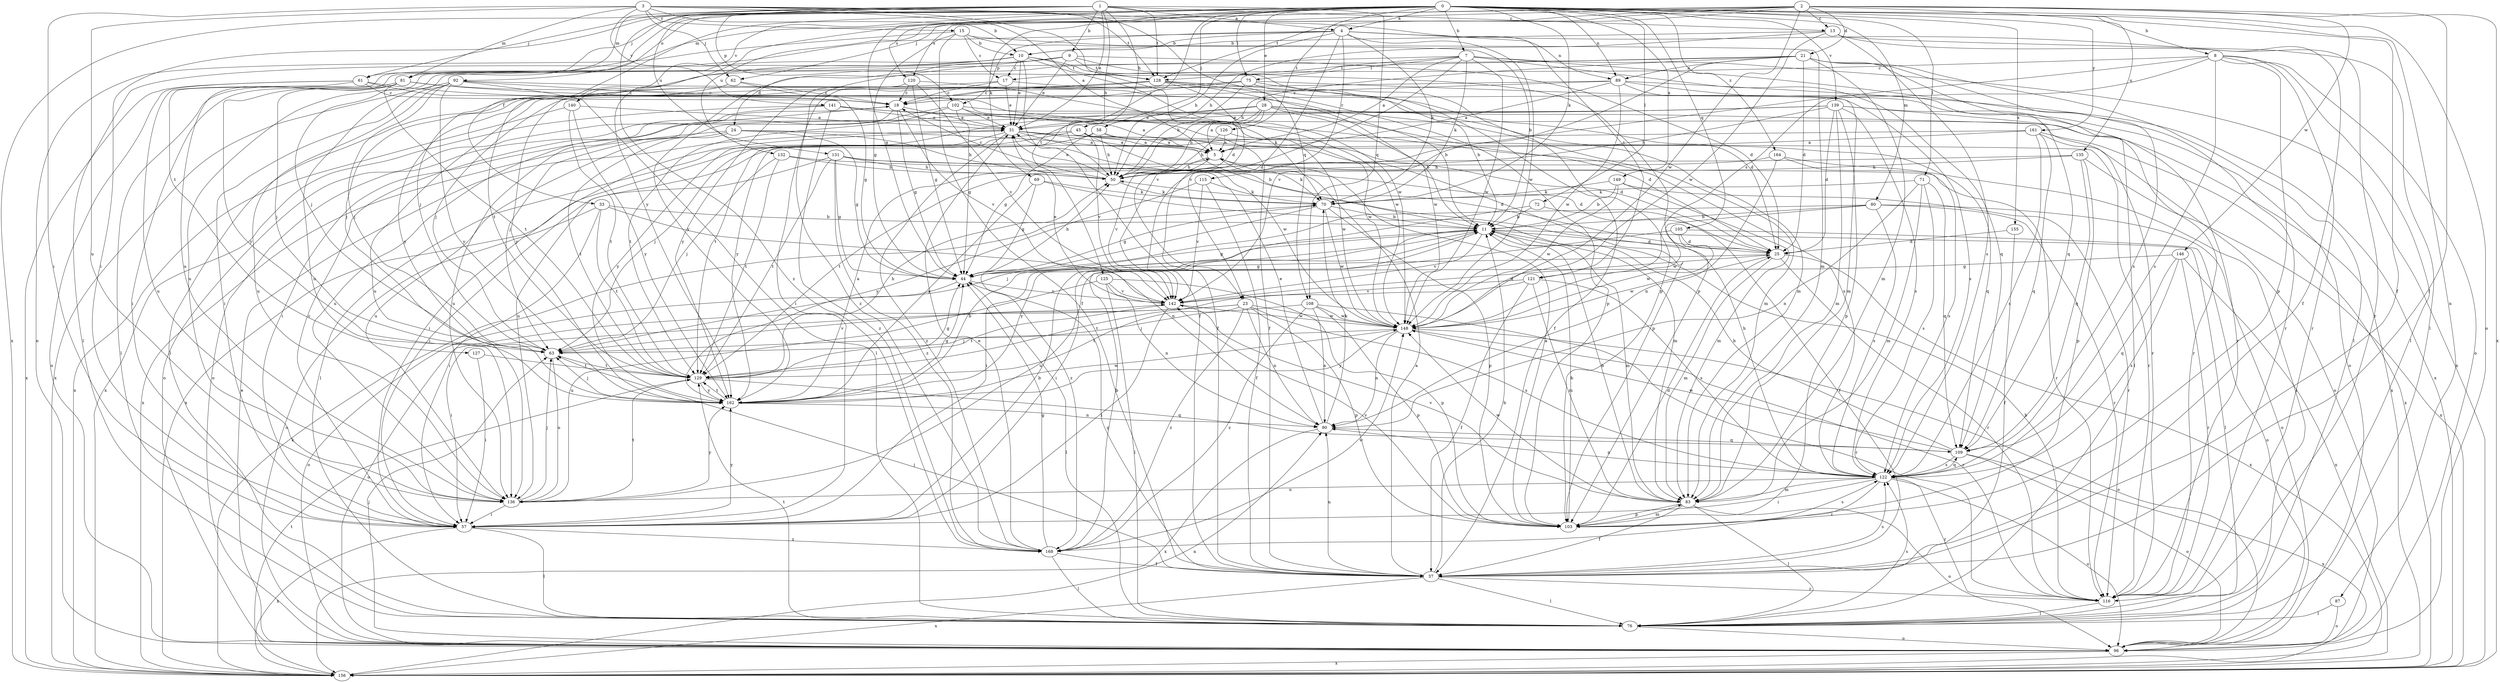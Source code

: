 strict digraph  {
0;
1;
2;
3;
4;
5;
7;
8;
9;
10;
11;
13;
15;
17;
18;
21;
23;
24;
25;
28;
31;
33;
37;
44;
45;
50;
57;
58;
61;
62;
63;
69;
70;
71;
72;
75;
76;
80;
81;
83;
87;
89;
90;
92;
96;
102;
103;
105;
108;
109;
115;
116;
120;
121;
122;
125;
126;
127;
128;
129;
131;
132;
135;
136;
139;
140;
141;
142;
146;
148;
149;
155;
156;
161;
162;
164;
168;
0 -> 4  [label=a];
0 -> 7  [label=b];
0 -> 8  [label=b];
0 -> 28  [label=e];
0 -> 33  [label=f];
0 -> 37  [label=f];
0 -> 44  [label=g];
0 -> 57  [label=i];
0 -> 58  [label=j];
0 -> 61  [label=j];
0 -> 69  [label=k];
0 -> 70  [label=k];
0 -> 71  [label=l];
0 -> 72  [label=l];
0 -> 75  [label=l];
0 -> 80  [label=m];
0 -> 87  [label=n];
0 -> 89  [label=n];
0 -> 92  [label=o];
0 -> 96  [label=o];
0 -> 105  [label=q];
0 -> 120  [label=s];
0 -> 125  [label=t];
0 -> 126  [label=t];
0 -> 127  [label=t];
0 -> 139  [label=v];
0 -> 140  [label=v];
0 -> 149  [label=x];
0 -> 155  [label=x];
0 -> 156  [label=x];
0 -> 161  [label=y];
0 -> 164  [label=z];
1 -> 4  [label=a];
1 -> 9  [label=b];
1 -> 13  [label=c];
1 -> 31  [label=e];
1 -> 45  [label=h];
1 -> 50  [label=h];
1 -> 61  [label=j];
1 -> 81  [label=m];
1 -> 102  [label=p];
1 -> 108  [label=q];
1 -> 128  [label=t];
1 -> 131  [label=u];
1 -> 168  [label=z];
2 -> 13  [label=c];
2 -> 21  [label=d];
2 -> 37  [label=f];
2 -> 62  [label=j];
2 -> 81  [label=m];
2 -> 120  [label=s];
2 -> 128  [label=t];
2 -> 132  [label=u];
2 -> 135  [label=u];
2 -> 146  [label=w];
2 -> 148  [label=w];
2 -> 156  [label=x];
2 -> 162  [label=y];
3 -> 5  [label=a];
3 -> 10  [label=b];
3 -> 15  [label=c];
3 -> 23  [label=d];
3 -> 57  [label=i];
3 -> 62  [label=j];
3 -> 81  [label=m];
3 -> 108  [label=q];
3 -> 121  [label=s];
3 -> 128  [label=t];
3 -> 136  [label=u];
3 -> 141  [label=v];
4 -> 10  [label=b];
4 -> 23  [label=d];
4 -> 50  [label=h];
4 -> 70  [label=k];
4 -> 89  [label=n];
4 -> 102  [label=p];
4 -> 115  [label=r];
4 -> 116  [label=r];
4 -> 136  [label=u];
4 -> 148  [label=w];
5 -> 50  [label=h];
5 -> 70  [label=k];
5 -> 142  [label=v];
7 -> 5  [label=a];
7 -> 63  [label=j];
7 -> 70  [label=k];
7 -> 75  [label=l];
7 -> 109  [label=q];
7 -> 116  [label=r];
7 -> 128  [label=t];
7 -> 142  [label=v];
7 -> 148  [label=w];
7 -> 156  [label=x];
8 -> 17  [label=c];
8 -> 76  [label=l];
8 -> 96  [label=o];
8 -> 103  [label=p];
8 -> 116  [label=r];
8 -> 121  [label=s];
8 -> 122  [label=s];
8 -> 142  [label=v];
9 -> 24  [label=d];
9 -> 25  [label=d];
9 -> 31  [label=e];
9 -> 63  [label=j];
9 -> 103  [label=p];
9 -> 128  [label=t];
9 -> 168  [label=z];
10 -> 17  [label=c];
10 -> 31  [label=e];
10 -> 37  [label=f];
10 -> 76  [label=l];
10 -> 103  [label=p];
10 -> 128  [label=t];
10 -> 129  [label=t];
10 -> 136  [label=u];
10 -> 148  [label=w];
11 -> 25  [label=d];
11 -> 44  [label=g];
11 -> 57  [label=i];
11 -> 76  [label=l];
11 -> 83  [label=m];
11 -> 142  [label=v];
11 -> 162  [label=y];
13 -> 10  [label=b];
13 -> 37  [label=f];
13 -> 50  [label=h];
13 -> 76  [label=l];
13 -> 122  [label=s];
13 -> 148  [label=w];
15 -> 10  [label=b];
15 -> 11  [label=b];
15 -> 17  [label=c];
15 -> 37  [label=f];
15 -> 44  [label=g];
15 -> 83  [label=m];
15 -> 96  [label=o];
17 -> 18  [label=c];
17 -> 31  [label=e];
17 -> 63  [label=j];
17 -> 83  [label=m];
18 -> 31  [label=e];
18 -> 44  [label=g];
18 -> 96  [label=o];
18 -> 136  [label=u];
18 -> 142  [label=v];
21 -> 25  [label=d];
21 -> 50  [label=h];
21 -> 76  [label=l];
21 -> 83  [label=m];
21 -> 89  [label=n];
21 -> 109  [label=q];
21 -> 122  [label=s];
21 -> 136  [label=u];
21 -> 142  [label=v];
21 -> 162  [label=y];
23 -> 57  [label=i];
23 -> 90  [label=n];
23 -> 96  [label=o];
23 -> 103  [label=p];
23 -> 122  [label=s];
23 -> 129  [label=t];
23 -> 148  [label=w];
23 -> 168  [label=z];
24 -> 5  [label=a];
24 -> 44  [label=g];
24 -> 50  [label=h];
24 -> 129  [label=t];
24 -> 136  [label=u];
24 -> 156  [label=x];
25 -> 44  [label=g];
25 -> 83  [label=m];
25 -> 116  [label=r];
25 -> 148  [label=w];
25 -> 156  [label=x];
28 -> 5  [label=a];
28 -> 11  [label=b];
28 -> 25  [label=d];
28 -> 31  [label=e];
28 -> 50  [label=h];
28 -> 83  [label=m];
28 -> 116  [label=r];
28 -> 129  [label=t];
28 -> 162  [label=y];
31 -> 5  [label=a];
31 -> 11  [label=b];
31 -> 57  [label=i];
31 -> 109  [label=q];
31 -> 116  [label=r];
31 -> 162  [label=y];
31 -> 168  [label=z];
33 -> 11  [label=b];
33 -> 57  [label=i];
33 -> 90  [label=n];
33 -> 96  [label=o];
33 -> 129  [label=t];
37 -> 5  [label=a];
37 -> 11  [label=b];
37 -> 44  [label=g];
37 -> 63  [label=j];
37 -> 76  [label=l];
37 -> 90  [label=n];
37 -> 116  [label=r];
37 -> 122  [label=s];
37 -> 156  [label=x];
44 -> 50  [label=h];
44 -> 76  [label=l];
44 -> 96  [label=o];
44 -> 142  [label=v];
45 -> 5  [label=a];
45 -> 63  [label=j];
45 -> 76  [label=l];
45 -> 103  [label=p];
45 -> 142  [label=v];
45 -> 148  [label=w];
50 -> 18  [label=c];
50 -> 31  [label=e];
50 -> 70  [label=k];
57 -> 11  [label=b];
57 -> 18  [label=c];
57 -> 76  [label=l];
57 -> 156  [label=x];
57 -> 162  [label=y];
57 -> 168  [label=z];
58 -> 5  [label=a];
58 -> 25  [label=d];
58 -> 44  [label=g];
58 -> 50  [label=h];
58 -> 156  [label=x];
61 -> 18  [label=c];
61 -> 37  [label=f];
61 -> 70  [label=k];
61 -> 96  [label=o];
61 -> 136  [label=u];
61 -> 156  [label=x];
62 -> 18  [label=c];
62 -> 44  [label=g];
62 -> 162  [label=y];
63 -> 129  [label=t];
63 -> 136  [label=u];
63 -> 142  [label=v];
69 -> 44  [label=g];
69 -> 70  [label=k];
69 -> 83  [label=m];
69 -> 162  [label=y];
70 -> 11  [label=b];
70 -> 44  [label=g];
70 -> 103  [label=p];
70 -> 148  [label=w];
70 -> 168  [label=z];
71 -> 70  [label=k];
71 -> 83  [label=m];
71 -> 90  [label=n];
71 -> 109  [label=q];
71 -> 122  [label=s];
72 -> 11  [label=b];
72 -> 37  [label=f];
72 -> 57  [label=i];
75 -> 11  [label=b];
75 -> 18  [label=c];
75 -> 37  [label=f];
75 -> 50  [label=h];
75 -> 57  [label=i];
75 -> 122  [label=s];
75 -> 136  [label=u];
76 -> 96  [label=o];
76 -> 122  [label=s];
76 -> 129  [label=t];
80 -> 11  [label=b];
80 -> 63  [label=j];
80 -> 96  [label=o];
80 -> 116  [label=r];
80 -> 122  [label=s];
80 -> 148  [label=w];
81 -> 11  [label=b];
81 -> 18  [label=c];
81 -> 57  [label=i];
81 -> 63  [label=j];
81 -> 76  [label=l];
81 -> 129  [label=t];
81 -> 162  [label=y];
83 -> 11  [label=b];
83 -> 37  [label=f];
83 -> 76  [label=l];
83 -> 96  [label=o];
83 -> 103  [label=p];
83 -> 142  [label=v];
83 -> 148  [label=w];
87 -> 76  [label=l];
87 -> 96  [label=o];
89 -> 5  [label=a];
89 -> 18  [label=c];
89 -> 63  [label=j];
89 -> 83  [label=m];
89 -> 96  [label=o];
89 -> 148  [label=w];
89 -> 156  [label=x];
90 -> 31  [label=e];
90 -> 70  [label=k];
90 -> 109  [label=q];
90 -> 156  [label=x];
92 -> 18  [label=c];
92 -> 57  [label=i];
92 -> 63  [label=j];
92 -> 76  [label=l];
92 -> 116  [label=r];
92 -> 136  [label=u];
92 -> 156  [label=x];
92 -> 162  [label=y];
96 -> 31  [label=e];
96 -> 63  [label=j];
96 -> 156  [label=x];
102 -> 5  [label=a];
102 -> 31  [label=e];
102 -> 44  [label=g];
102 -> 57  [label=i];
102 -> 116  [label=r];
102 -> 129  [label=t];
103 -> 5  [label=a];
103 -> 11  [label=b];
103 -> 25  [label=d];
103 -> 83  [label=m];
103 -> 122  [label=s];
103 -> 142  [label=v];
105 -> 25  [label=d];
105 -> 96  [label=o];
105 -> 136  [label=u];
105 -> 148  [label=w];
108 -> 63  [label=j];
108 -> 90  [label=n];
108 -> 103  [label=p];
108 -> 116  [label=r];
108 -> 148  [label=w];
108 -> 168  [label=z];
109 -> 11  [label=b];
109 -> 96  [label=o];
109 -> 122  [label=s];
109 -> 148  [label=w];
109 -> 156  [label=x];
115 -> 37  [label=f];
115 -> 70  [label=k];
115 -> 142  [label=v];
115 -> 162  [label=y];
116 -> 11  [label=b];
116 -> 76  [label=l];
120 -> 18  [label=c];
120 -> 44  [label=g];
120 -> 142  [label=v];
120 -> 148  [label=w];
120 -> 162  [label=y];
121 -> 37  [label=f];
121 -> 83  [label=m];
121 -> 122  [label=s];
121 -> 129  [label=t];
121 -> 142  [label=v];
122 -> 50  [label=h];
122 -> 57  [label=i];
122 -> 83  [label=m];
122 -> 90  [label=n];
122 -> 96  [label=o];
122 -> 109  [label=q];
122 -> 116  [label=r];
122 -> 136  [label=u];
122 -> 168  [label=z];
125 -> 76  [label=l];
125 -> 90  [label=n];
125 -> 103  [label=p];
125 -> 136  [label=u];
125 -> 142  [label=v];
126 -> 5  [label=a];
126 -> 50  [label=h];
126 -> 148  [label=w];
127 -> 57  [label=i];
127 -> 129  [label=t];
128 -> 18  [label=c];
128 -> 25  [label=d];
128 -> 37  [label=f];
128 -> 76  [label=l];
128 -> 103  [label=p];
128 -> 148  [label=w];
128 -> 162  [label=y];
129 -> 44  [label=g];
129 -> 50  [label=h];
129 -> 109  [label=q];
129 -> 162  [label=y];
131 -> 25  [label=d];
131 -> 44  [label=g];
131 -> 50  [label=h];
131 -> 57  [label=i];
131 -> 116  [label=r];
131 -> 129  [label=t];
131 -> 168  [label=z];
132 -> 25  [label=d];
132 -> 50  [label=h];
132 -> 63  [label=j];
132 -> 129  [label=t];
135 -> 50  [label=h];
135 -> 103  [label=p];
135 -> 109  [label=q];
135 -> 129  [label=t];
135 -> 156  [label=x];
136 -> 57  [label=i];
136 -> 63  [label=j];
136 -> 129  [label=t];
136 -> 162  [label=y];
139 -> 25  [label=d];
139 -> 31  [label=e];
139 -> 50  [label=h];
139 -> 63  [label=j];
139 -> 76  [label=l];
139 -> 83  [label=m];
139 -> 103  [label=p];
139 -> 122  [label=s];
139 -> 136  [label=u];
139 -> 156  [label=x];
140 -> 31  [label=e];
140 -> 129  [label=t];
140 -> 156  [label=x];
140 -> 162  [label=y];
141 -> 31  [label=e];
141 -> 96  [label=o];
141 -> 122  [label=s];
141 -> 148  [label=w];
141 -> 156  [label=x];
141 -> 168  [label=z];
142 -> 25  [label=d];
142 -> 31  [label=e];
142 -> 57  [label=i];
142 -> 129  [label=t];
142 -> 148  [label=w];
146 -> 44  [label=g];
146 -> 109  [label=q];
146 -> 116  [label=r];
146 -> 122  [label=s];
146 -> 156  [label=x];
148 -> 63  [label=j];
148 -> 90  [label=n];
148 -> 96  [label=o];
148 -> 116  [label=r];
148 -> 162  [label=y];
149 -> 11  [label=b];
149 -> 70  [label=k];
149 -> 83  [label=m];
149 -> 116  [label=r];
149 -> 148  [label=w];
155 -> 25  [label=d];
155 -> 37  [label=f];
156 -> 70  [label=k];
156 -> 90  [label=n];
156 -> 129  [label=t];
161 -> 5  [label=a];
161 -> 96  [label=o];
161 -> 109  [label=q];
161 -> 122  [label=s];
161 -> 136  [label=u];
161 -> 156  [label=x];
162 -> 5  [label=a];
162 -> 11  [label=b];
162 -> 44  [label=g];
162 -> 63  [label=j];
162 -> 90  [label=n];
162 -> 129  [label=t];
162 -> 148  [label=w];
164 -> 50  [label=h];
164 -> 76  [label=l];
164 -> 90  [label=n];
164 -> 122  [label=s];
168 -> 11  [label=b];
168 -> 31  [label=e];
168 -> 37  [label=f];
168 -> 44  [label=g];
168 -> 76  [label=l];
168 -> 148  [label=w];
}
